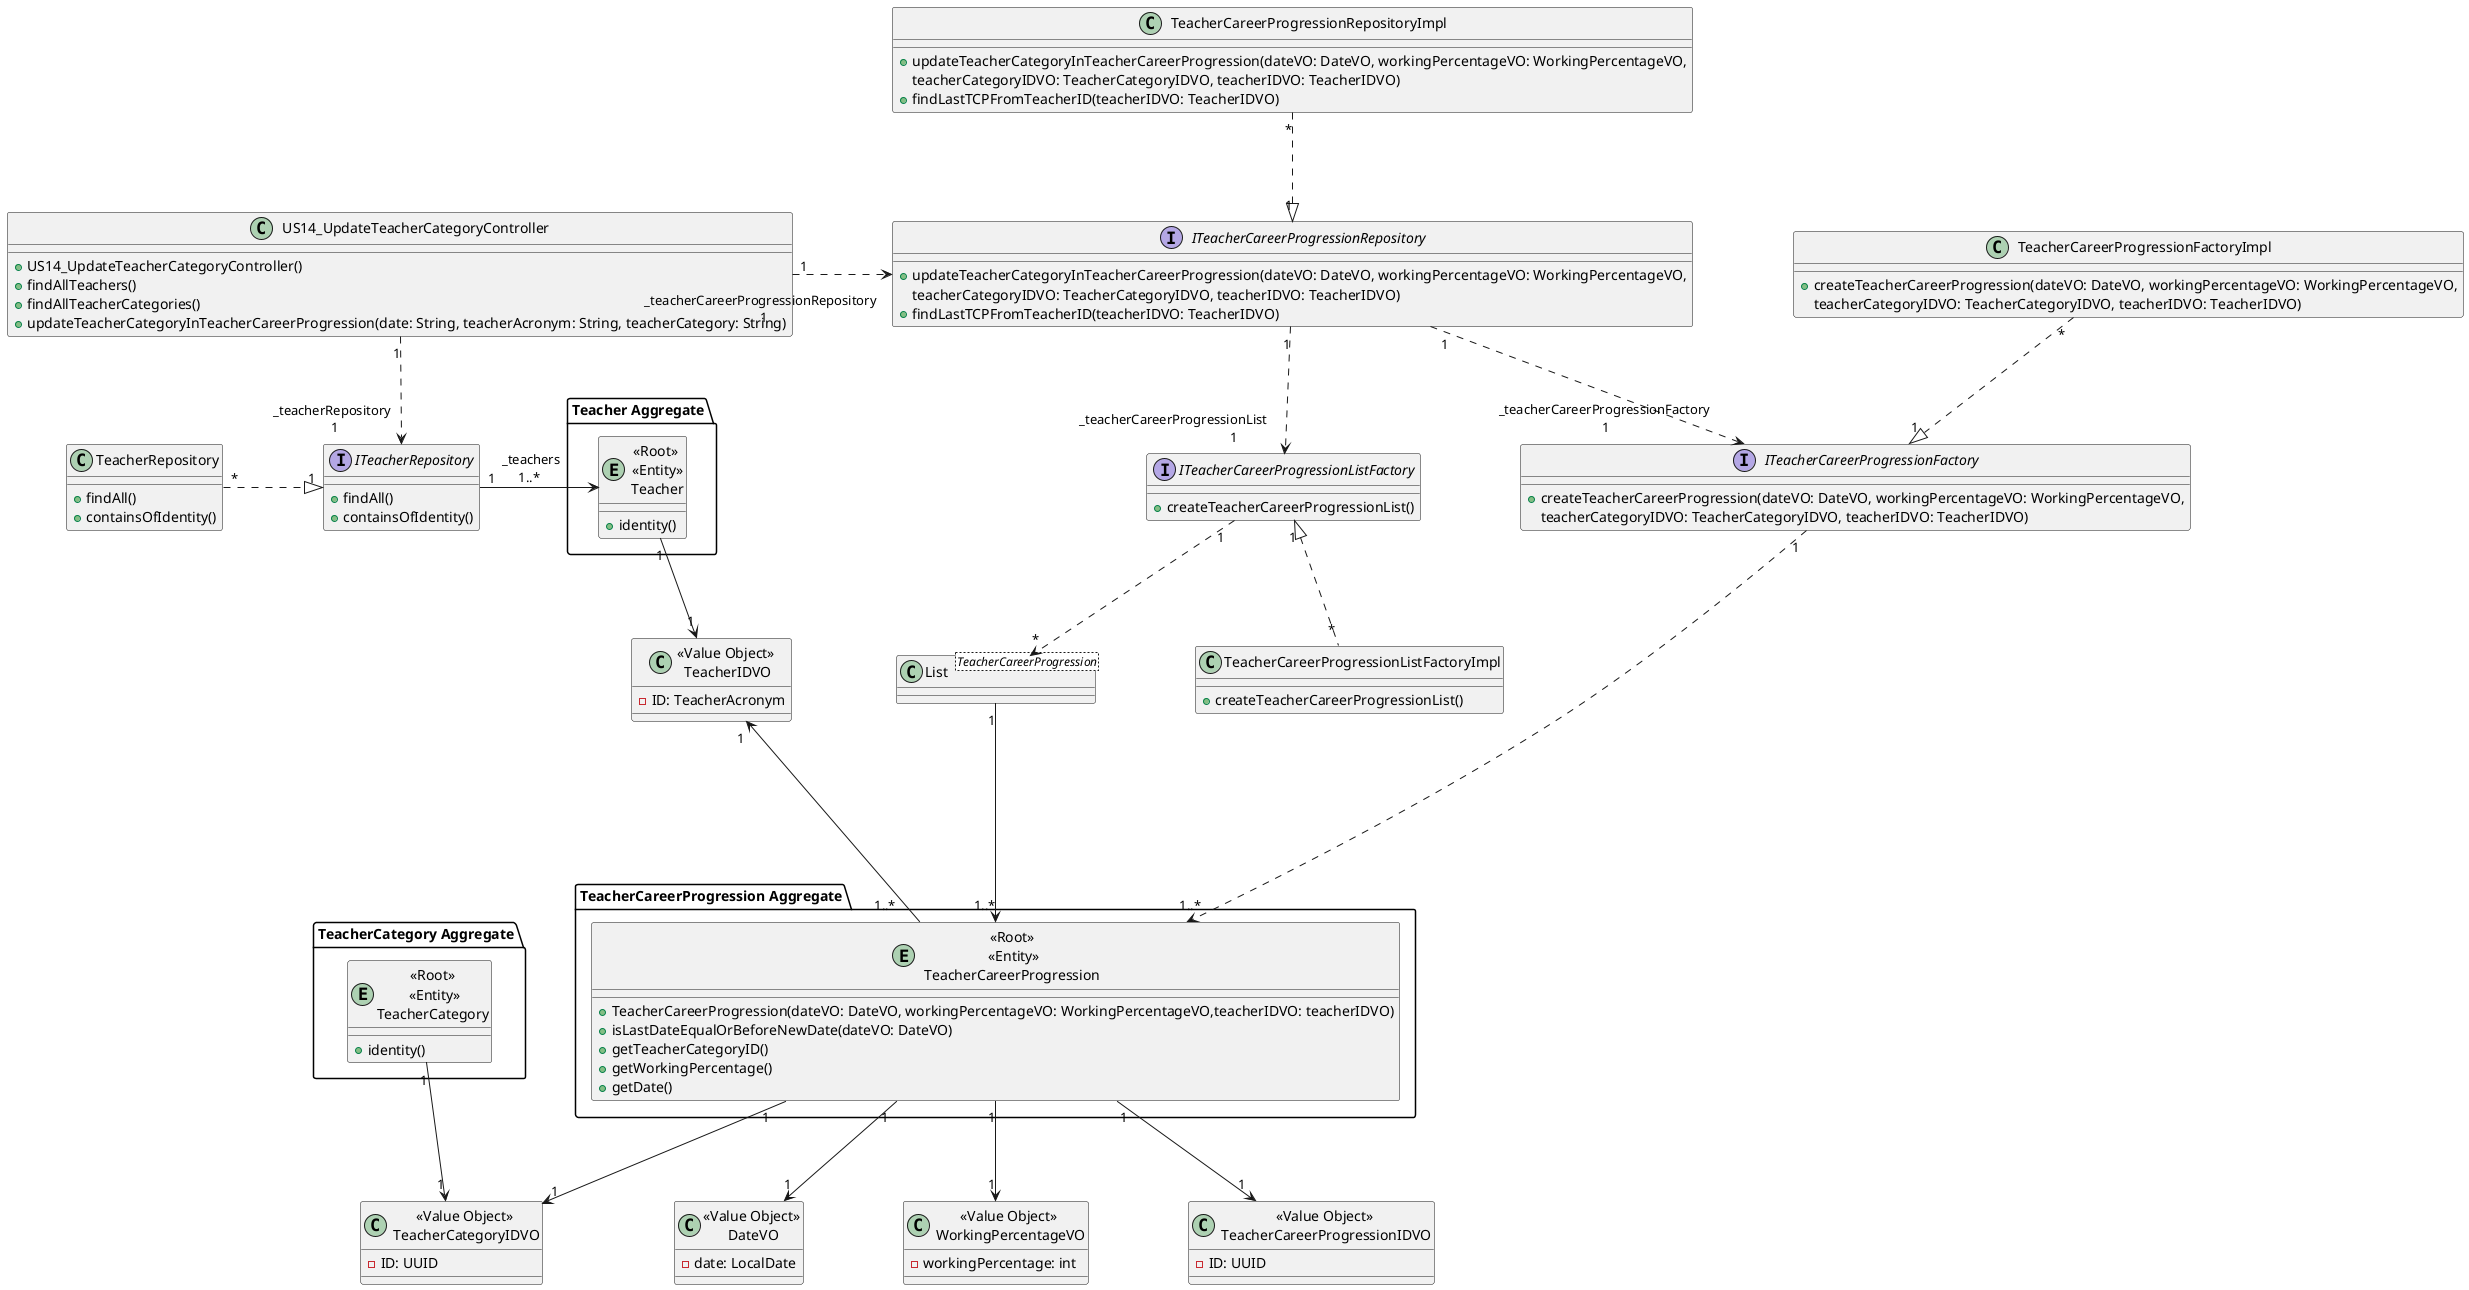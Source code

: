 @startuml

skinparam ranksep 100
skinparam nodesep 100

class US14_UpdateTeacherCategoryController {
    +US14_UpdateTeacherCategoryController()
    +findAllTeachers()
    +findAllTeacherCategories()
    +updateTeacherCategoryInTeacherCareerProgression(date: String, teacherAcronym: String, teacherCategory: String)
}

package "Teacher Aggregate" {
    entity "<<Root>>\n <<Entity>>\n Teacher" {
         +identity()
    }
}

class "<<Value Object>>\n TeacherIDVO" {
        -ID: TeacherAcronym
    }


package "TeacherCareerProgression Aggregate" {
    entity "<<Root>>\n <<Entity>>\nTeacherCareerProgression" {
        +TeacherCareerProgression(dateVO: DateVO, workingPercentageVO: WorkingPercentageVO,teacherIDVO: teacherIDVO)
        +isLastDateEqualOrBeforeNewDate(dateVO: DateVO)
        +getTeacherCategoryID()
        +getWorkingPercentage()
        +getDate()
    }
}

    class "<<Value Object>>\n TeacherCareerProgressionIDVO" {
          -ID: UUID
    }

    class "<<Value Object>>\n DateVO" {
          -date: LocalDate
    }

    class "<<Value Object>>\n WorkingPercentageVO" {
              -workingPercentage: int
   }

class TeacherCareerProgressionRepositoryImpl {
    +updateTeacherCategoryInTeacherCareerProgression(dateVO: DateVO, workingPercentageVO: WorkingPercentageVO,
    teacherCategoryIDVO: TeacherCategoryIDVO, teacherIDVO: TeacherIDVO)
    +findLastTCPFromTeacherID(teacherIDVO: TeacherIDVO)
}

class TeacherRepository {
    +findAll()
    +containsOfIdentity()
}

package "TeacherCategory Aggregate" {
    entity "<<Root>>\n <<Entity>>\nTeacherCategory" {
        + identity()
    }
}

interface ITeacherCareerProgressionRepository {
    +updateTeacherCategoryInTeacherCareerProgression(dateVO: DateVO, workingPercentageVO: WorkingPercentageVO,
    teacherCategoryIDVO: TeacherCategoryIDVO, teacherIDVO: TeacherIDVO)
    +findLastTCPFromTeacherID(teacherIDVO: TeacherIDVO)
}

interface ITeacherRepository {
    +findAll()
    +containsOfIdentity()
}

class "<<Value Object>>\n TeacherCategoryIDVO" {
                -ID: UUID
}

class TeacherCareerProgressionFactoryImpl {
    +createTeacherCareerProgression(dateVO: DateVO, workingPercentageVO: WorkingPercentageVO,
                                        teacherCategoryIDVO: TeacherCategoryIDVO, teacherIDVO: TeacherIDVO)
}

interface ITeacherCareerProgressionFactory {
    +createTeacherCareerProgression(dateVO: DateVO, workingPercentageVO: WorkingPercentageVO,
                                        teacherCategoryIDVO: TeacherCategoryIDVO, teacherIDVO: TeacherIDVO)
}

class TeacherCareerProgressionListFactoryImpl {
    +createTeacherCareerProgressionList()
}

interface ITeacherCareerProgressionListFactory {
    +createTeacherCareerProgressionList()
}

class List<TeacherCareerProgression> {
}

US14_UpdateTeacherCategoryController "1" ..> "_teacherRepository \n 1" ITeacherRepository
US14_UpdateTeacherCategoryController "1" .r.> "_teacherCareerProgressionRepository \n 1" ITeacherCareerProgressionRepository
"<<Root>>\n <<Entity>>\n Teacher" "_teachers         \n 1..*           " <-r- "1" ITeacherRepository
"<<Value Object>>\n TeacherIDVO" "1  " <-- "\n 1..*     " "<<Root>>\n <<Entity>>\nTeacherCareerProgression"
ITeacherCareerProgressionRepository "1" ..> "_teacherCareerProgressionFactory \n1" ITeacherCareerProgressionFactory
ITeacherCareerProgressionFactory "1" ..> "   \n        1..*" "<<Root>>\n <<Entity>>\nTeacherCareerProgression"
ITeacherCareerProgressionRepository "1" ..> "  _teacherCareerProgressionList \n                                     1" ITeacherCareerProgressionListFactory
TeacherCareerProgressionFactoryImpl "*" ..|> "1" ITeacherCareerProgressionFactory
TeacherCareerProgressionListFactoryImpl "*" .u.|> "1" ITeacherCareerProgressionListFactory
ITeacherCareerProgressionListFactory "1"..> "*" List
List "1" ---> "1..*" "<<Root>>\n <<Entity>>\nTeacherCareerProgression"
"<<Root>>\n <<Entity>>\n Teacher" "1" -d-> "1" "<<Value Object>>\n TeacherIDVO"
"<<Root>>\n <<Entity>>\nTeacherCareerProgression" "1" --> "1" "<<Value Object>>\n TeacherCareerProgressionIDVO"
"<<Root>>\n <<Entity>>\nTeacherCareerProgression" "1" --> "1" "<<Value Object>>\n DateVO"
"<<Root>>\n <<Entity>>\nTeacherCareerProgression" "1" --> "1" "<<Value Object>>\n WorkingPercentageVO"
"<<Root>>\n <<Entity>>\nTeacherCareerProgression" "1" --> "1" "<<Value Object>>\n TeacherCategoryIDVO"
"<<Value Object>>\n TeacherCategoryIDVO" "1" <-u- "1" "<<Root>>\n <<Entity>>\nTeacherCategory"
ITeacherCareerProgressionRepository "1" <|.u. "*" TeacherCareerProgressionRepositoryImpl
ITeacherRepository "1" <|.l. "*" TeacherRepository

@enduml